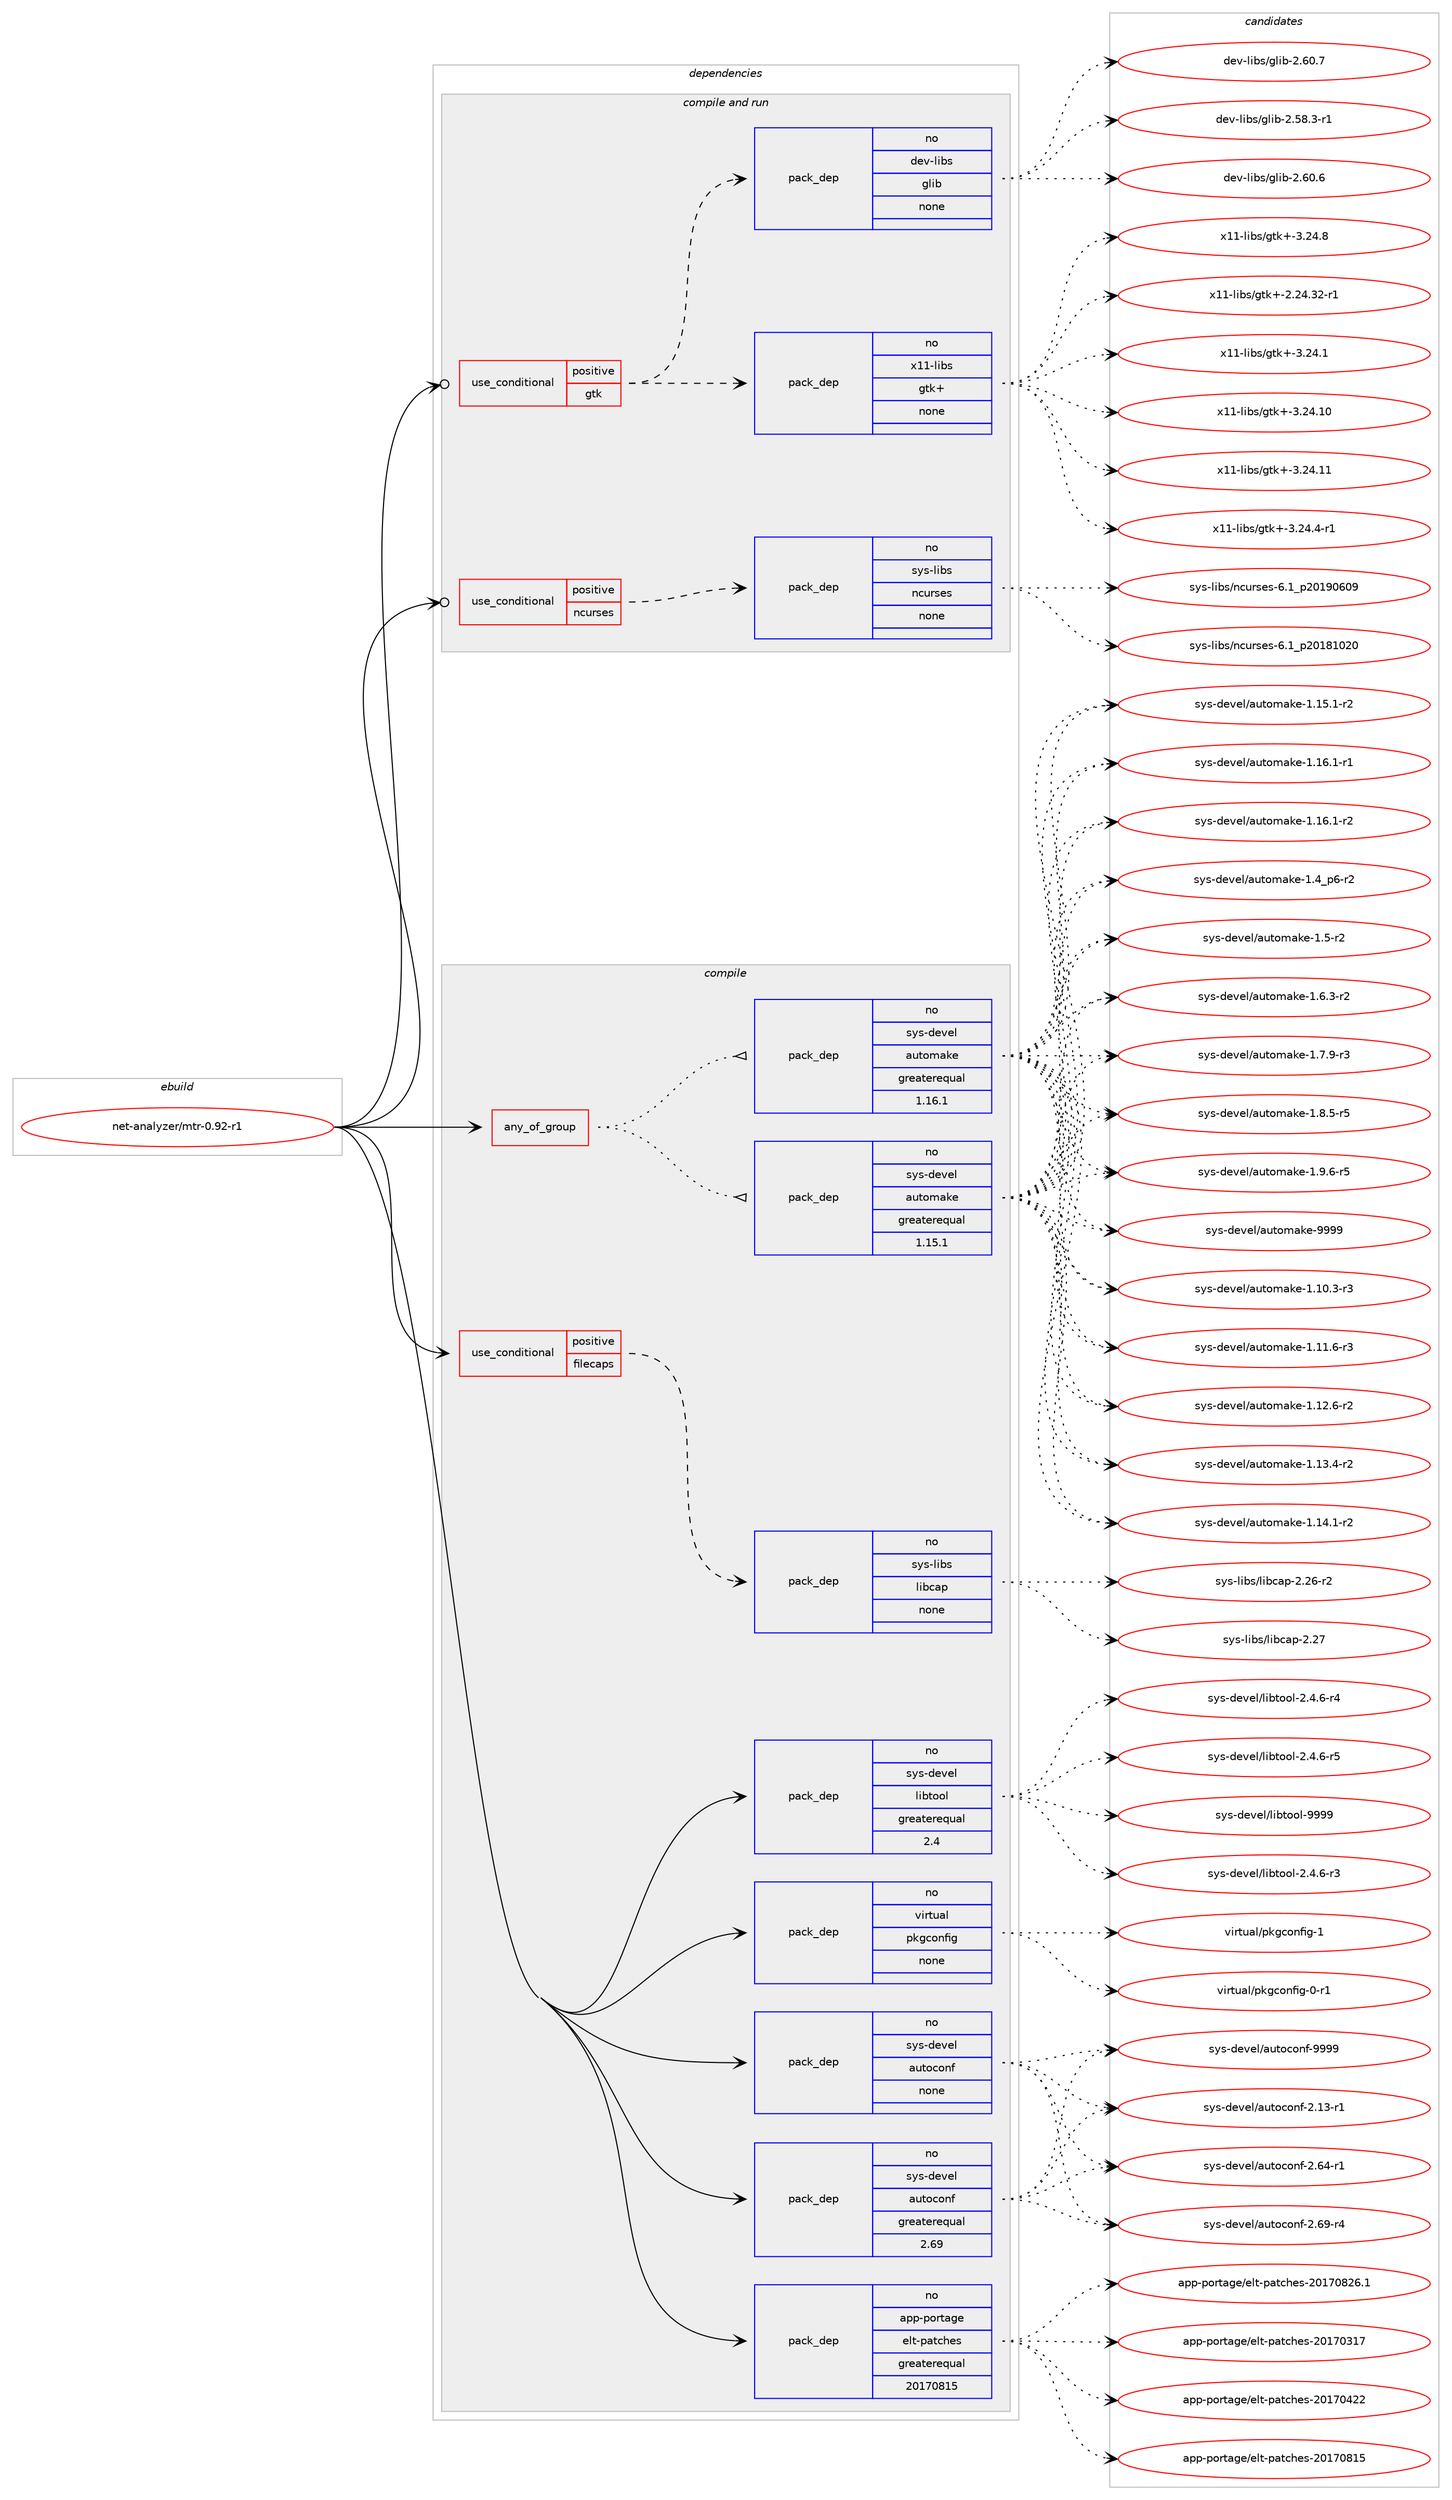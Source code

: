 digraph prolog {

# *************
# Graph options
# *************

newrank=true;
concentrate=true;
compound=true;
graph [rankdir=LR,fontname=Helvetica,fontsize=10,ranksep=1.5];#, ranksep=2.5, nodesep=0.2];
edge  [arrowhead=vee];
node  [fontname=Helvetica,fontsize=10];

# **********
# The ebuild
# **********

subgraph cluster_leftcol {
color=gray;
rank=same;
label=<<i>ebuild</i>>;
id [label="net-analyzer/mtr-0.92-r1", color=red, width=4, href="../net-analyzer/mtr-0.92-r1.svg"];
}

# ****************
# The dependencies
# ****************

subgraph cluster_midcol {
color=gray;
label=<<i>dependencies</i>>;
subgraph cluster_compile {
fillcolor="#eeeeee";
style=filled;
label=<<i>compile</i>>;
subgraph any13748 {
dependency813832 [label=<<TABLE BORDER="0" CELLBORDER="1" CELLSPACING="0" CELLPADDING="4"><TR><TD CELLPADDING="10">any_of_group</TD></TR></TABLE>>, shape=none, color=red];subgraph pack601661 {
dependency813833 [label=<<TABLE BORDER="0" CELLBORDER="1" CELLSPACING="0" CELLPADDING="4" WIDTH="220"><TR><TD ROWSPAN="6" CELLPADDING="30">pack_dep</TD></TR><TR><TD WIDTH="110">no</TD></TR><TR><TD>sys-devel</TD></TR><TR><TD>automake</TD></TR><TR><TD>greaterequal</TD></TR><TR><TD>1.16.1</TD></TR></TABLE>>, shape=none, color=blue];
}
dependency813832:e -> dependency813833:w [weight=20,style="dotted",arrowhead="oinv"];
subgraph pack601662 {
dependency813834 [label=<<TABLE BORDER="0" CELLBORDER="1" CELLSPACING="0" CELLPADDING="4" WIDTH="220"><TR><TD ROWSPAN="6" CELLPADDING="30">pack_dep</TD></TR><TR><TD WIDTH="110">no</TD></TR><TR><TD>sys-devel</TD></TR><TR><TD>automake</TD></TR><TR><TD>greaterequal</TD></TR><TR><TD>1.15.1</TD></TR></TABLE>>, shape=none, color=blue];
}
dependency813832:e -> dependency813834:w [weight=20,style="dotted",arrowhead="oinv"];
}
id:e -> dependency813832:w [weight=20,style="solid",arrowhead="vee"];
subgraph cond197973 {
dependency813835 [label=<<TABLE BORDER="0" CELLBORDER="1" CELLSPACING="0" CELLPADDING="4"><TR><TD ROWSPAN="3" CELLPADDING="10">use_conditional</TD></TR><TR><TD>positive</TD></TR><TR><TD>filecaps</TD></TR></TABLE>>, shape=none, color=red];
subgraph pack601663 {
dependency813836 [label=<<TABLE BORDER="0" CELLBORDER="1" CELLSPACING="0" CELLPADDING="4" WIDTH="220"><TR><TD ROWSPAN="6" CELLPADDING="30">pack_dep</TD></TR><TR><TD WIDTH="110">no</TD></TR><TR><TD>sys-libs</TD></TR><TR><TD>libcap</TD></TR><TR><TD>none</TD></TR><TR><TD></TD></TR></TABLE>>, shape=none, color=blue];
}
dependency813835:e -> dependency813836:w [weight=20,style="dashed",arrowhead="vee"];
}
id:e -> dependency813835:w [weight=20,style="solid",arrowhead="vee"];
subgraph pack601664 {
dependency813837 [label=<<TABLE BORDER="0" CELLBORDER="1" CELLSPACING="0" CELLPADDING="4" WIDTH="220"><TR><TD ROWSPAN="6" CELLPADDING="30">pack_dep</TD></TR><TR><TD WIDTH="110">no</TD></TR><TR><TD>app-portage</TD></TR><TR><TD>elt-patches</TD></TR><TR><TD>greaterequal</TD></TR><TR><TD>20170815</TD></TR></TABLE>>, shape=none, color=blue];
}
id:e -> dependency813837:w [weight=20,style="solid",arrowhead="vee"];
subgraph pack601665 {
dependency813838 [label=<<TABLE BORDER="0" CELLBORDER="1" CELLSPACING="0" CELLPADDING="4" WIDTH="220"><TR><TD ROWSPAN="6" CELLPADDING="30">pack_dep</TD></TR><TR><TD WIDTH="110">no</TD></TR><TR><TD>sys-devel</TD></TR><TR><TD>autoconf</TD></TR><TR><TD>greaterequal</TD></TR><TR><TD>2.69</TD></TR></TABLE>>, shape=none, color=blue];
}
id:e -> dependency813838:w [weight=20,style="solid",arrowhead="vee"];
subgraph pack601666 {
dependency813839 [label=<<TABLE BORDER="0" CELLBORDER="1" CELLSPACING="0" CELLPADDING="4" WIDTH="220"><TR><TD ROWSPAN="6" CELLPADDING="30">pack_dep</TD></TR><TR><TD WIDTH="110">no</TD></TR><TR><TD>sys-devel</TD></TR><TR><TD>autoconf</TD></TR><TR><TD>none</TD></TR><TR><TD></TD></TR></TABLE>>, shape=none, color=blue];
}
id:e -> dependency813839:w [weight=20,style="solid",arrowhead="vee"];
subgraph pack601667 {
dependency813840 [label=<<TABLE BORDER="0" CELLBORDER="1" CELLSPACING="0" CELLPADDING="4" WIDTH="220"><TR><TD ROWSPAN="6" CELLPADDING="30">pack_dep</TD></TR><TR><TD WIDTH="110">no</TD></TR><TR><TD>sys-devel</TD></TR><TR><TD>libtool</TD></TR><TR><TD>greaterequal</TD></TR><TR><TD>2.4</TD></TR></TABLE>>, shape=none, color=blue];
}
id:e -> dependency813840:w [weight=20,style="solid",arrowhead="vee"];
subgraph pack601668 {
dependency813841 [label=<<TABLE BORDER="0" CELLBORDER="1" CELLSPACING="0" CELLPADDING="4" WIDTH="220"><TR><TD ROWSPAN="6" CELLPADDING="30">pack_dep</TD></TR><TR><TD WIDTH="110">no</TD></TR><TR><TD>virtual</TD></TR><TR><TD>pkgconfig</TD></TR><TR><TD>none</TD></TR><TR><TD></TD></TR></TABLE>>, shape=none, color=blue];
}
id:e -> dependency813841:w [weight=20,style="solid",arrowhead="vee"];
}
subgraph cluster_compileandrun {
fillcolor="#eeeeee";
style=filled;
label=<<i>compile and run</i>>;
subgraph cond197974 {
dependency813842 [label=<<TABLE BORDER="0" CELLBORDER="1" CELLSPACING="0" CELLPADDING="4"><TR><TD ROWSPAN="3" CELLPADDING="10">use_conditional</TD></TR><TR><TD>positive</TD></TR><TR><TD>gtk</TD></TR></TABLE>>, shape=none, color=red];
subgraph pack601669 {
dependency813843 [label=<<TABLE BORDER="0" CELLBORDER="1" CELLSPACING="0" CELLPADDING="4" WIDTH="220"><TR><TD ROWSPAN="6" CELLPADDING="30">pack_dep</TD></TR><TR><TD WIDTH="110">no</TD></TR><TR><TD>dev-libs</TD></TR><TR><TD>glib</TD></TR><TR><TD>none</TD></TR><TR><TD></TD></TR></TABLE>>, shape=none, color=blue];
}
dependency813842:e -> dependency813843:w [weight=20,style="dashed",arrowhead="vee"];
subgraph pack601670 {
dependency813844 [label=<<TABLE BORDER="0" CELLBORDER="1" CELLSPACING="0" CELLPADDING="4" WIDTH="220"><TR><TD ROWSPAN="6" CELLPADDING="30">pack_dep</TD></TR><TR><TD WIDTH="110">no</TD></TR><TR><TD>x11-libs</TD></TR><TR><TD>gtk+</TD></TR><TR><TD>none</TD></TR><TR><TD></TD></TR></TABLE>>, shape=none, color=blue];
}
dependency813842:e -> dependency813844:w [weight=20,style="dashed",arrowhead="vee"];
}
id:e -> dependency813842:w [weight=20,style="solid",arrowhead="odotvee"];
subgraph cond197975 {
dependency813845 [label=<<TABLE BORDER="0" CELLBORDER="1" CELLSPACING="0" CELLPADDING="4"><TR><TD ROWSPAN="3" CELLPADDING="10">use_conditional</TD></TR><TR><TD>positive</TD></TR><TR><TD>ncurses</TD></TR></TABLE>>, shape=none, color=red];
subgraph pack601671 {
dependency813846 [label=<<TABLE BORDER="0" CELLBORDER="1" CELLSPACING="0" CELLPADDING="4" WIDTH="220"><TR><TD ROWSPAN="6" CELLPADDING="30">pack_dep</TD></TR><TR><TD WIDTH="110">no</TD></TR><TR><TD>sys-libs</TD></TR><TR><TD>ncurses</TD></TR><TR><TD>none</TD></TR><TR><TD></TD></TR></TABLE>>, shape=none, color=blue];
}
dependency813845:e -> dependency813846:w [weight=20,style="dashed",arrowhead="vee"];
}
id:e -> dependency813845:w [weight=20,style="solid",arrowhead="odotvee"];
}
subgraph cluster_run {
fillcolor="#eeeeee";
style=filled;
label=<<i>run</i>>;
}
}

# **************
# The candidates
# **************

subgraph cluster_choices {
rank=same;
color=gray;
label=<<i>candidates</i>>;

subgraph choice601661 {
color=black;
nodesep=1;
choice11512111545100101118101108479711711611110997107101454946494846514511451 [label="sys-devel/automake-1.10.3-r3", color=red, width=4,href="../sys-devel/automake-1.10.3-r3.svg"];
choice11512111545100101118101108479711711611110997107101454946494946544511451 [label="sys-devel/automake-1.11.6-r3", color=red, width=4,href="../sys-devel/automake-1.11.6-r3.svg"];
choice11512111545100101118101108479711711611110997107101454946495046544511450 [label="sys-devel/automake-1.12.6-r2", color=red, width=4,href="../sys-devel/automake-1.12.6-r2.svg"];
choice11512111545100101118101108479711711611110997107101454946495146524511450 [label="sys-devel/automake-1.13.4-r2", color=red, width=4,href="../sys-devel/automake-1.13.4-r2.svg"];
choice11512111545100101118101108479711711611110997107101454946495246494511450 [label="sys-devel/automake-1.14.1-r2", color=red, width=4,href="../sys-devel/automake-1.14.1-r2.svg"];
choice11512111545100101118101108479711711611110997107101454946495346494511450 [label="sys-devel/automake-1.15.1-r2", color=red, width=4,href="../sys-devel/automake-1.15.1-r2.svg"];
choice11512111545100101118101108479711711611110997107101454946495446494511449 [label="sys-devel/automake-1.16.1-r1", color=red, width=4,href="../sys-devel/automake-1.16.1-r1.svg"];
choice11512111545100101118101108479711711611110997107101454946495446494511450 [label="sys-devel/automake-1.16.1-r2", color=red, width=4,href="../sys-devel/automake-1.16.1-r2.svg"];
choice115121115451001011181011084797117116111109971071014549465295112544511450 [label="sys-devel/automake-1.4_p6-r2", color=red, width=4,href="../sys-devel/automake-1.4_p6-r2.svg"];
choice11512111545100101118101108479711711611110997107101454946534511450 [label="sys-devel/automake-1.5-r2", color=red, width=4,href="../sys-devel/automake-1.5-r2.svg"];
choice115121115451001011181011084797117116111109971071014549465446514511450 [label="sys-devel/automake-1.6.3-r2", color=red, width=4,href="../sys-devel/automake-1.6.3-r2.svg"];
choice115121115451001011181011084797117116111109971071014549465546574511451 [label="sys-devel/automake-1.7.9-r3", color=red, width=4,href="../sys-devel/automake-1.7.9-r3.svg"];
choice115121115451001011181011084797117116111109971071014549465646534511453 [label="sys-devel/automake-1.8.5-r5", color=red, width=4,href="../sys-devel/automake-1.8.5-r5.svg"];
choice115121115451001011181011084797117116111109971071014549465746544511453 [label="sys-devel/automake-1.9.6-r5", color=red, width=4,href="../sys-devel/automake-1.9.6-r5.svg"];
choice115121115451001011181011084797117116111109971071014557575757 [label="sys-devel/automake-9999", color=red, width=4,href="../sys-devel/automake-9999.svg"];
dependency813833:e -> choice11512111545100101118101108479711711611110997107101454946494846514511451:w [style=dotted,weight="100"];
dependency813833:e -> choice11512111545100101118101108479711711611110997107101454946494946544511451:w [style=dotted,weight="100"];
dependency813833:e -> choice11512111545100101118101108479711711611110997107101454946495046544511450:w [style=dotted,weight="100"];
dependency813833:e -> choice11512111545100101118101108479711711611110997107101454946495146524511450:w [style=dotted,weight="100"];
dependency813833:e -> choice11512111545100101118101108479711711611110997107101454946495246494511450:w [style=dotted,weight="100"];
dependency813833:e -> choice11512111545100101118101108479711711611110997107101454946495346494511450:w [style=dotted,weight="100"];
dependency813833:e -> choice11512111545100101118101108479711711611110997107101454946495446494511449:w [style=dotted,weight="100"];
dependency813833:e -> choice11512111545100101118101108479711711611110997107101454946495446494511450:w [style=dotted,weight="100"];
dependency813833:e -> choice115121115451001011181011084797117116111109971071014549465295112544511450:w [style=dotted,weight="100"];
dependency813833:e -> choice11512111545100101118101108479711711611110997107101454946534511450:w [style=dotted,weight="100"];
dependency813833:e -> choice115121115451001011181011084797117116111109971071014549465446514511450:w [style=dotted,weight="100"];
dependency813833:e -> choice115121115451001011181011084797117116111109971071014549465546574511451:w [style=dotted,weight="100"];
dependency813833:e -> choice115121115451001011181011084797117116111109971071014549465646534511453:w [style=dotted,weight="100"];
dependency813833:e -> choice115121115451001011181011084797117116111109971071014549465746544511453:w [style=dotted,weight="100"];
dependency813833:e -> choice115121115451001011181011084797117116111109971071014557575757:w [style=dotted,weight="100"];
}
subgraph choice601662 {
color=black;
nodesep=1;
choice11512111545100101118101108479711711611110997107101454946494846514511451 [label="sys-devel/automake-1.10.3-r3", color=red, width=4,href="../sys-devel/automake-1.10.3-r3.svg"];
choice11512111545100101118101108479711711611110997107101454946494946544511451 [label="sys-devel/automake-1.11.6-r3", color=red, width=4,href="../sys-devel/automake-1.11.6-r3.svg"];
choice11512111545100101118101108479711711611110997107101454946495046544511450 [label="sys-devel/automake-1.12.6-r2", color=red, width=4,href="../sys-devel/automake-1.12.6-r2.svg"];
choice11512111545100101118101108479711711611110997107101454946495146524511450 [label="sys-devel/automake-1.13.4-r2", color=red, width=4,href="../sys-devel/automake-1.13.4-r2.svg"];
choice11512111545100101118101108479711711611110997107101454946495246494511450 [label="sys-devel/automake-1.14.1-r2", color=red, width=4,href="../sys-devel/automake-1.14.1-r2.svg"];
choice11512111545100101118101108479711711611110997107101454946495346494511450 [label="sys-devel/automake-1.15.1-r2", color=red, width=4,href="../sys-devel/automake-1.15.1-r2.svg"];
choice11512111545100101118101108479711711611110997107101454946495446494511449 [label="sys-devel/automake-1.16.1-r1", color=red, width=4,href="../sys-devel/automake-1.16.1-r1.svg"];
choice11512111545100101118101108479711711611110997107101454946495446494511450 [label="sys-devel/automake-1.16.1-r2", color=red, width=4,href="../sys-devel/automake-1.16.1-r2.svg"];
choice115121115451001011181011084797117116111109971071014549465295112544511450 [label="sys-devel/automake-1.4_p6-r2", color=red, width=4,href="../sys-devel/automake-1.4_p6-r2.svg"];
choice11512111545100101118101108479711711611110997107101454946534511450 [label="sys-devel/automake-1.5-r2", color=red, width=4,href="../sys-devel/automake-1.5-r2.svg"];
choice115121115451001011181011084797117116111109971071014549465446514511450 [label="sys-devel/automake-1.6.3-r2", color=red, width=4,href="../sys-devel/automake-1.6.3-r2.svg"];
choice115121115451001011181011084797117116111109971071014549465546574511451 [label="sys-devel/automake-1.7.9-r3", color=red, width=4,href="../sys-devel/automake-1.7.9-r3.svg"];
choice115121115451001011181011084797117116111109971071014549465646534511453 [label="sys-devel/automake-1.8.5-r5", color=red, width=4,href="../sys-devel/automake-1.8.5-r5.svg"];
choice115121115451001011181011084797117116111109971071014549465746544511453 [label="sys-devel/automake-1.9.6-r5", color=red, width=4,href="../sys-devel/automake-1.9.6-r5.svg"];
choice115121115451001011181011084797117116111109971071014557575757 [label="sys-devel/automake-9999", color=red, width=4,href="../sys-devel/automake-9999.svg"];
dependency813834:e -> choice11512111545100101118101108479711711611110997107101454946494846514511451:w [style=dotted,weight="100"];
dependency813834:e -> choice11512111545100101118101108479711711611110997107101454946494946544511451:w [style=dotted,weight="100"];
dependency813834:e -> choice11512111545100101118101108479711711611110997107101454946495046544511450:w [style=dotted,weight="100"];
dependency813834:e -> choice11512111545100101118101108479711711611110997107101454946495146524511450:w [style=dotted,weight="100"];
dependency813834:e -> choice11512111545100101118101108479711711611110997107101454946495246494511450:w [style=dotted,weight="100"];
dependency813834:e -> choice11512111545100101118101108479711711611110997107101454946495346494511450:w [style=dotted,weight="100"];
dependency813834:e -> choice11512111545100101118101108479711711611110997107101454946495446494511449:w [style=dotted,weight="100"];
dependency813834:e -> choice11512111545100101118101108479711711611110997107101454946495446494511450:w [style=dotted,weight="100"];
dependency813834:e -> choice115121115451001011181011084797117116111109971071014549465295112544511450:w [style=dotted,weight="100"];
dependency813834:e -> choice11512111545100101118101108479711711611110997107101454946534511450:w [style=dotted,weight="100"];
dependency813834:e -> choice115121115451001011181011084797117116111109971071014549465446514511450:w [style=dotted,weight="100"];
dependency813834:e -> choice115121115451001011181011084797117116111109971071014549465546574511451:w [style=dotted,weight="100"];
dependency813834:e -> choice115121115451001011181011084797117116111109971071014549465646534511453:w [style=dotted,weight="100"];
dependency813834:e -> choice115121115451001011181011084797117116111109971071014549465746544511453:w [style=dotted,weight="100"];
dependency813834:e -> choice115121115451001011181011084797117116111109971071014557575757:w [style=dotted,weight="100"];
}
subgraph choice601663 {
color=black;
nodesep=1;
choice11512111545108105981154710810598999711245504650544511450 [label="sys-libs/libcap-2.26-r2", color=red, width=4,href="../sys-libs/libcap-2.26-r2.svg"];
choice1151211154510810598115471081059899971124550465055 [label="sys-libs/libcap-2.27", color=red, width=4,href="../sys-libs/libcap-2.27.svg"];
dependency813836:e -> choice11512111545108105981154710810598999711245504650544511450:w [style=dotted,weight="100"];
dependency813836:e -> choice1151211154510810598115471081059899971124550465055:w [style=dotted,weight="100"];
}
subgraph choice601664 {
color=black;
nodesep=1;
choice97112112451121111141169710310147101108116451129711699104101115455048495548514955 [label="app-portage/elt-patches-20170317", color=red, width=4,href="../app-portage/elt-patches-20170317.svg"];
choice97112112451121111141169710310147101108116451129711699104101115455048495548525050 [label="app-portage/elt-patches-20170422", color=red, width=4,href="../app-portage/elt-patches-20170422.svg"];
choice97112112451121111141169710310147101108116451129711699104101115455048495548564953 [label="app-portage/elt-patches-20170815", color=red, width=4,href="../app-portage/elt-patches-20170815.svg"];
choice971121124511211111411697103101471011081164511297116991041011154550484955485650544649 [label="app-portage/elt-patches-20170826.1", color=red, width=4,href="../app-portage/elt-patches-20170826.1.svg"];
dependency813837:e -> choice97112112451121111141169710310147101108116451129711699104101115455048495548514955:w [style=dotted,weight="100"];
dependency813837:e -> choice97112112451121111141169710310147101108116451129711699104101115455048495548525050:w [style=dotted,weight="100"];
dependency813837:e -> choice97112112451121111141169710310147101108116451129711699104101115455048495548564953:w [style=dotted,weight="100"];
dependency813837:e -> choice971121124511211111411697103101471011081164511297116991041011154550484955485650544649:w [style=dotted,weight="100"];
}
subgraph choice601665 {
color=black;
nodesep=1;
choice1151211154510010111810110847971171161119911111010245504649514511449 [label="sys-devel/autoconf-2.13-r1", color=red, width=4,href="../sys-devel/autoconf-2.13-r1.svg"];
choice1151211154510010111810110847971171161119911111010245504654524511449 [label="sys-devel/autoconf-2.64-r1", color=red, width=4,href="../sys-devel/autoconf-2.64-r1.svg"];
choice1151211154510010111810110847971171161119911111010245504654574511452 [label="sys-devel/autoconf-2.69-r4", color=red, width=4,href="../sys-devel/autoconf-2.69-r4.svg"];
choice115121115451001011181011084797117116111991111101024557575757 [label="sys-devel/autoconf-9999", color=red, width=4,href="../sys-devel/autoconf-9999.svg"];
dependency813838:e -> choice1151211154510010111810110847971171161119911111010245504649514511449:w [style=dotted,weight="100"];
dependency813838:e -> choice1151211154510010111810110847971171161119911111010245504654524511449:w [style=dotted,weight="100"];
dependency813838:e -> choice1151211154510010111810110847971171161119911111010245504654574511452:w [style=dotted,weight="100"];
dependency813838:e -> choice115121115451001011181011084797117116111991111101024557575757:w [style=dotted,weight="100"];
}
subgraph choice601666 {
color=black;
nodesep=1;
choice1151211154510010111810110847971171161119911111010245504649514511449 [label="sys-devel/autoconf-2.13-r1", color=red, width=4,href="../sys-devel/autoconf-2.13-r1.svg"];
choice1151211154510010111810110847971171161119911111010245504654524511449 [label="sys-devel/autoconf-2.64-r1", color=red, width=4,href="../sys-devel/autoconf-2.64-r1.svg"];
choice1151211154510010111810110847971171161119911111010245504654574511452 [label="sys-devel/autoconf-2.69-r4", color=red, width=4,href="../sys-devel/autoconf-2.69-r4.svg"];
choice115121115451001011181011084797117116111991111101024557575757 [label="sys-devel/autoconf-9999", color=red, width=4,href="../sys-devel/autoconf-9999.svg"];
dependency813839:e -> choice1151211154510010111810110847971171161119911111010245504649514511449:w [style=dotted,weight="100"];
dependency813839:e -> choice1151211154510010111810110847971171161119911111010245504654524511449:w [style=dotted,weight="100"];
dependency813839:e -> choice1151211154510010111810110847971171161119911111010245504654574511452:w [style=dotted,weight="100"];
dependency813839:e -> choice115121115451001011181011084797117116111991111101024557575757:w [style=dotted,weight="100"];
}
subgraph choice601667 {
color=black;
nodesep=1;
choice1151211154510010111810110847108105981161111111084550465246544511451 [label="sys-devel/libtool-2.4.6-r3", color=red, width=4,href="../sys-devel/libtool-2.4.6-r3.svg"];
choice1151211154510010111810110847108105981161111111084550465246544511452 [label="sys-devel/libtool-2.4.6-r4", color=red, width=4,href="../sys-devel/libtool-2.4.6-r4.svg"];
choice1151211154510010111810110847108105981161111111084550465246544511453 [label="sys-devel/libtool-2.4.6-r5", color=red, width=4,href="../sys-devel/libtool-2.4.6-r5.svg"];
choice1151211154510010111810110847108105981161111111084557575757 [label="sys-devel/libtool-9999", color=red, width=4,href="../sys-devel/libtool-9999.svg"];
dependency813840:e -> choice1151211154510010111810110847108105981161111111084550465246544511451:w [style=dotted,weight="100"];
dependency813840:e -> choice1151211154510010111810110847108105981161111111084550465246544511452:w [style=dotted,weight="100"];
dependency813840:e -> choice1151211154510010111810110847108105981161111111084550465246544511453:w [style=dotted,weight="100"];
dependency813840:e -> choice1151211154510010111810110847108105981161111111084557575757:w [style=dotted,weight="100"];
}
subgraph choice601668 {
color=black;
nodesep=1;
choice11810511411611797108471121071039911111010210510345484511449 [label="virtual/pkgconfig-0-r1", color=red, width=4,href="../virtual/pkgconfig-0-r1.svg"];
choice1181051141161179710847112107103991111101021051034549 [label="virtual/pkgconfig-1", color=red, width=4,href="../virtual/pkgconfig-1.svg"];
dependency813841:e -> choice11810511411611797108471121071039911111010210510345484511449:w [style=dotted,weight="100"];
dependency813841:e -> choice1181051141161179710847112107103991111101021051034549:w [style=dotted,weight="100"];
}
subgraph choice601669 {
color=black;
nodesep=1;
choice10010111845108105981154710310810598455046535646514511449 [label="dev-libs/glib-2.58.3-r1", color=red, width=4,href="../dev-libs/glib-2.58.3-r1.svg"];
choice1001011184510810598115471031081059845504654484654 [label="dev-libs/glib-2.60.6", color=red, width=4,href="../dev-libs/glib-2.60.6.svg"];
choice1001011184510810598115471031081059845504654484655 [label="dev-libs/glib-2.60.7", color=red, width=4,href="../dev-libs/glib-2.60.7.svg"];
dependency813843:e -> choice10010111845108105981154710310810598455046535646514511449:w [style=dotted,weight="100"];
dependency813843:e -> choice1001011184510810598115471031081059845504654484654:w [style=dotted,weight="100"];
dependency813843:e -> choice1001011184510810598115471031081059845504654484655:w [style=dotted,weight="100"];
}
subgraph choice601670 {
color=black;
nodesep=1;
choice12049494510810598115471031161074345504650524651504511449 [label="x11-libs/gtk+-2.24.32-r1", color=red, width=4,href="../x11-libs/gtk+-2.24.32-r1.svg"];
choice12049494510810598115471031161074345514650524649 [label="x11-libs/gtk+-3.24.1", color=red, width=4,href="../x11-libs/gtk+-3.24.1.svg"];
choice1204949451081059811547103116107434551465052464948 [label="x11-libs/gtk+-3.24.10", color=red, width=4,href="../x11-libs/gtk+-3.24.10.svg"];
choice1204949451081059811547103116107434551465052464949 [label="x11-libs/gtk+-3.24.11", color=red, width=4,href="../x11-libs/gtk+-3.24.11.svg"];
choice120494945108105981154710311610743455146505246524511449 [label="x11-libs/gtk+-3.24.4-r1", color=red, width=4,href="../x11-libs/gtk+-3.24.4-r1.svg"];
choice12049494510810598115471031161074345514650524656 [label="x11-libs/gtk+-3.24.8", color=red, width=4,href="../x11-libs/gtk+-3.24.8.svg"];
dependency813844:e -> choice12049494510810598115471031161074345504650524651504511449:w [style=dotted,weight="100"];
dependency813844:e -> choice12049494510810598115471031161074345514650524649:w [style=dotted,weight="100"];
dependency813844:e -> choice1204949451081059811547103116107434551465052464948:w [style=dotted,weight="100"];
dependency813844:e -> choice1204949451081059811547103116107434551465052464949:w [style=dotted,weight="100"];
dependency813844:e -> choice120494945108105981154710311610743455146505246524511449:w [style=dotted,weight="100"];
dependency813844:e -> choice12049494510810598115471031161074345514650524656:w [style=dotted,weight="100"];
}
subgraph choice601671 {
color=black;
nodesep=1;
choice1151211154510810598115471109911711411510111545544649951125048495649485048 [label="sys-libs/ncurses-6.1_p20181020", color=red, width=4,href="../sys-libs/ncurses-6.1_p20181020.svg"];
choice1151211154510810598115471109911711411510111545544649951125048495748544857 [label="sys-libs/ncurses-6.1_p20190609", color=red, width=4,href="../sys-libs/ncurses-6.1_p20190609.svg"];
dependency813846:e -> choice1151211154510810598115471109911711411510111545544649951125048495649485048:w [style=dotted,weight="100"];
dependency813846:e -> choice1151211154510810598115471109911711411510111545544649951125048495748544857:w [style=dotted,weight="100"];
}
}

}
